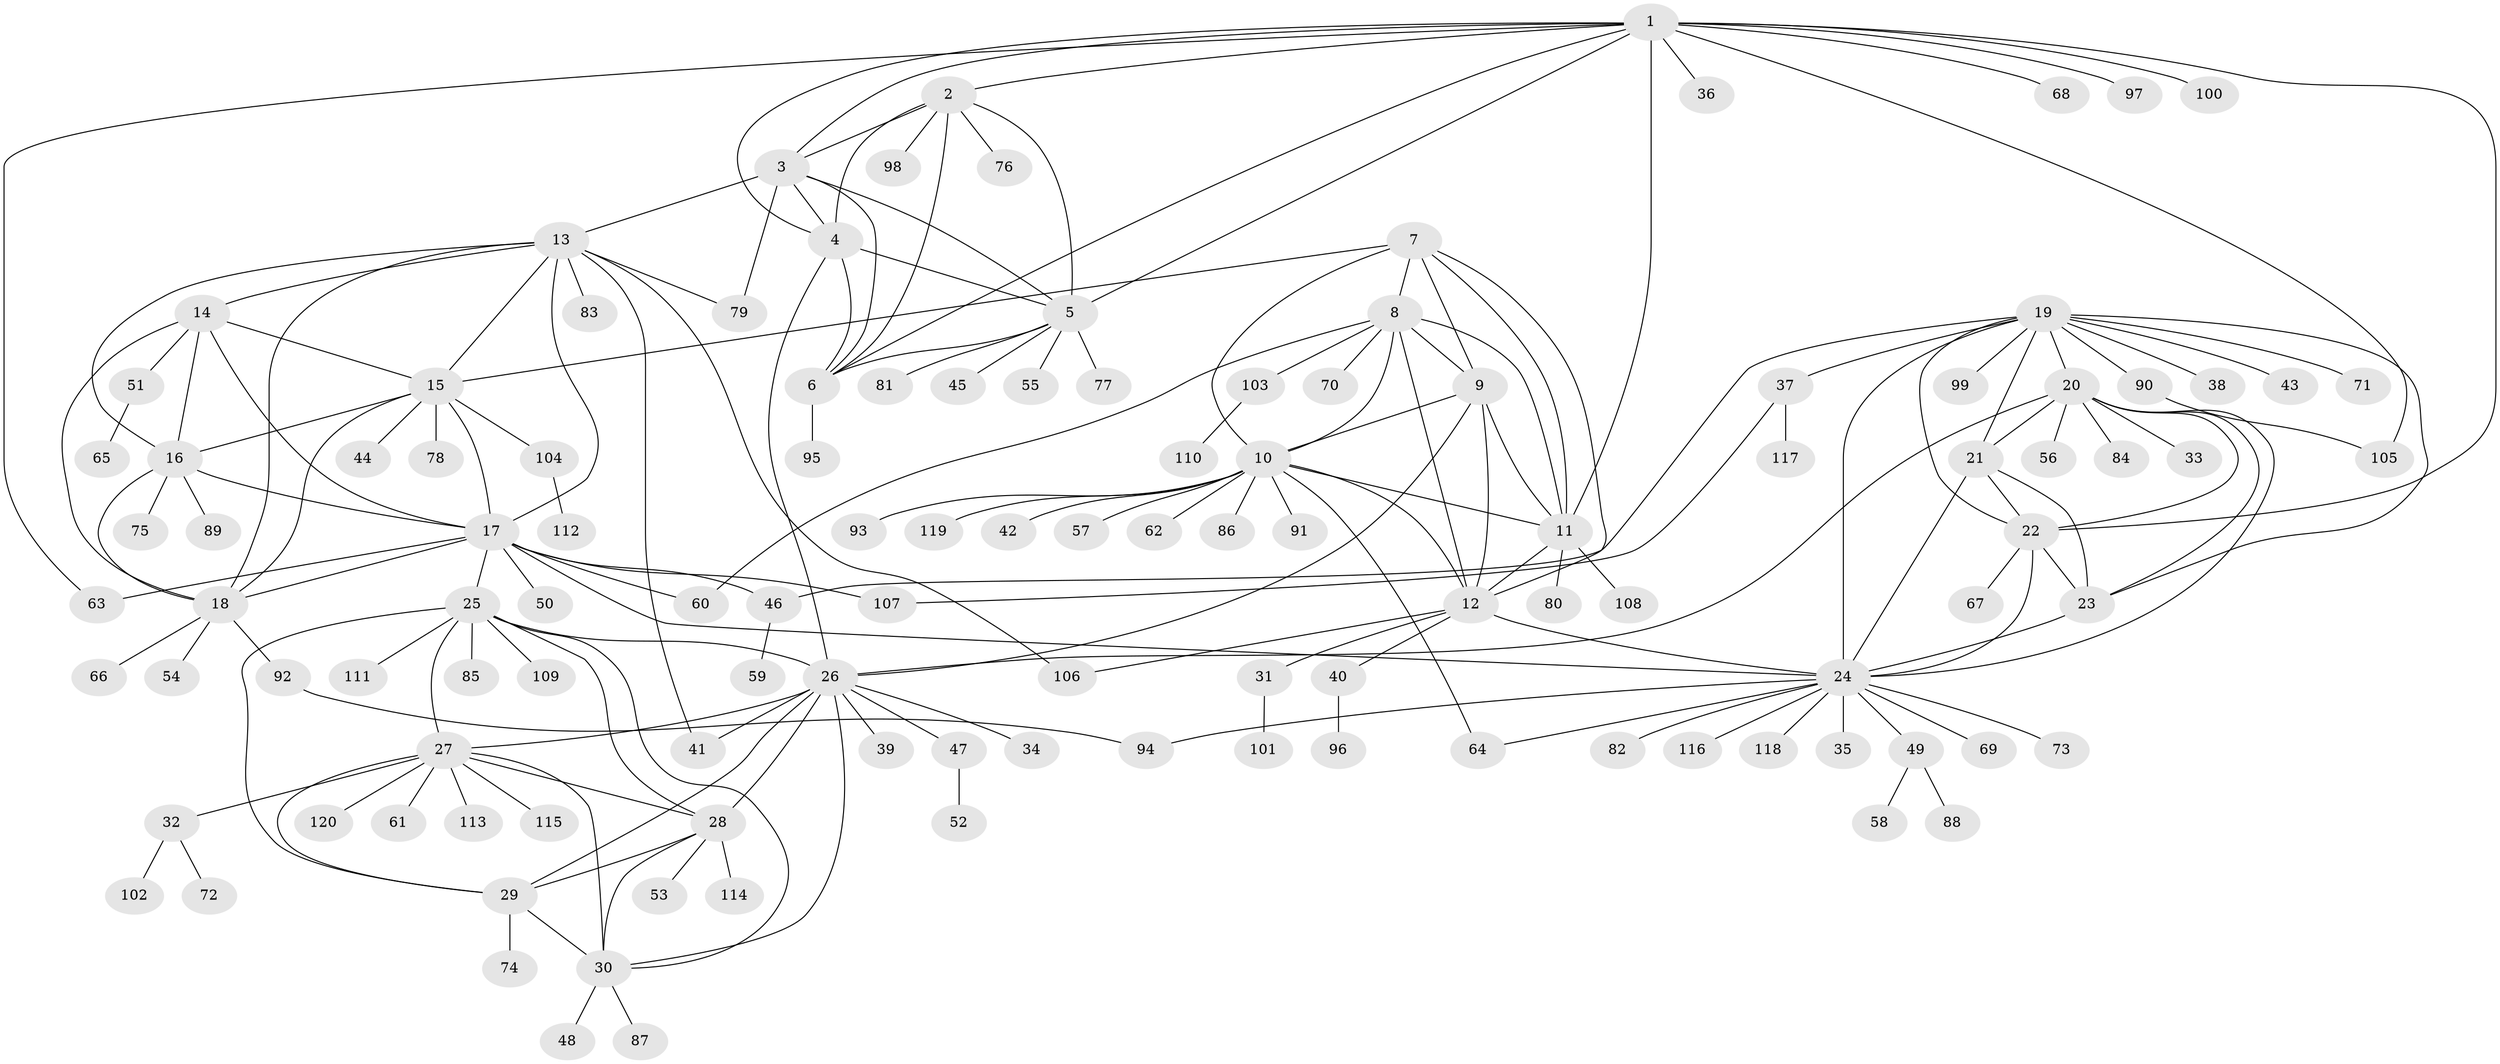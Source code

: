 // Generated by graph-tools (version 1.1) at 2025/26/03/09/25 03:26:47]
// undirected, 120 vertices, 185 edges
graph export_dot {
graph [start="1"]
  node [color=gray90,style=filled];
  1;
  2;
  3;
  4;
  5;
  6;
  7;
  8;
  9;
  10;
  11;
  12;
  13;
  14;
  15;
  16;
  17;
  18;
  19;
  20;
  21;
  22;
  23;
  24;
  25;
  26;
  27;
  28;
  29;
  30;
  31;
  32;
  33;
  34;
  35;
  36;
  37;
  38;
  39;
  40;
  41;
  42;
  43;
  44;
  45;
  46;
  47;
  48;
  49;
  50;
  51;
  52;
  53;
  54;
  55;
  56;
  57;
  58;
  59;
  60;
  61;
  62;
  63;
  64;
  65;
  66;
  67;
  68;
  69;
  70;
  71;
  72;
  73;
  74;
  75;
  76;
  77;
  78;
  79;
  80;
  81;
  82;
  83;
  84;
  85;
  86;
  87;
  88;
  89;
  90;
  91;
  92;
  93;
  94;
  95;
  96;
  97;
  98;
  99;
  100;
  101;
  102;
  103;
  104;
  105;
  106;
  107;
  108;
  109;
  110;
  111;
  112;
  113;
  114;
  115;
  116;
  117;
  118;
  119;
  120;
  1 -- 2;
  1 -- 3;
  1 -- 4;
  1 -- 5;
  1 -- 6;
  1 -- 11;
  1 -- 22;
  1 -- 36;
  1 -- 63;
  1 -- 68;
  1 -- 97;
  1 -- 100;
  1 -- 105;
  2 -- 3;
  2 -- 4;
  2 -- 5;
  2 -- 6;
  2 -- 76;
  2 -- 98;
  3 -- 4;
  3 -- 5;
  3 -- 6;
  3 -- 13;
  3 -- 79;
  4 -- 5;
  4 -- 6;
  4 -- 26;
  5 -- 6;
  5 -- 45;
  5 -- 55;
  5 -- 77;
  5 -- 81;
  6 -- 95;
  7 -- 8;
  7 -- 9;
  7 -- 10;
  7 -- 11;
  7 -- 12;
  7 -- 15;
  8 -- 9;
  8 -- 10;
  8 -- 11;
  8 -- 12;
  8 -- 60;
  8 -- 70;
  8 -- 103;
  9 -- 10;
  9 -- 11;
  9 -- 12;
  9 -- 26;
  10 -- 11;
  10 -- 12;
  10 -- 42;
  10 -- 57;
  10 -- 62;
  10 -- 64;
  10 -- 86;
  10 -- 91;
  10 -- 93;
  10 -- 119;
  11 -- 12;
  11 -- 80;
  11 -- 108;
  12 -- 24;
  12 -- 31;
  12 -- 40;
  12 -- 106;
  13 -- 14;
  13 -- 15;
  13 -- 16;
  13 -- 17;
  13 -- 18;
  13 -- 41;
  13 -- 79;
  13 -- 83;
  13 -- 106;
  14 -- 15;
  14 -- 16;
  14 -- 17;
  14 -- 18;
  14 -- 51;
  15 -- 16;
  15 -- 17;
  15 -- 18;
  15 -- 44;
  15 -- 78;
  15 -- 104;
  16 -- 17;
  16 -- 18;
  16 -- 75;
  16 -- 89;
  17 -- 18;
  17 -- 24;
  17 -- 25;
  17 -- 46;
  17 -- 50;
  17 -- 60;
  17 -- 63;
  17 -- 107;
  18 -- 54;
  18 -- 66;
  18 -- 92;
  19 -- 20;
  19 -- 21;
  19 -- 22;
  19 -- 23;
  19 -- 24;
  19 -- 37;
  19 -- 38;
  19 -- 43;
  19 -- 46;
  19 -- 71;
  19 -- 90;
  19 -- 99;
  20 -- 21;
  20 -- 22;
  20 -- 23;
  20 -- 24;
  20 -- 26;
  20 -- 33;
  20 -- 56;
  20 -- 84;
  21 -- 22;
  21 -- 23;
  21 -- 24;
  22 -- 23;
  22 -- 24;
  22 -- 67;
  23 -- 24;
  24 -- 35;
  24 -- 49;
  24 -- 64;
  24 -- 69;
  24 -- 73;
  24 -- 82;
  24 -- 94;
  24 -- 116;
  24 -- 118;
  25 -- 26;
  25 -- 27;
  25 -- 28;
  25 -- 29;
  25 -- 30;
  25 -- 85;
  25 -- 109;
  25 -- 111;
  26 -- 27;
  26 -- 28;
  26 -- 29;
  26 -- 30;
  26 -- 34;
  26 -- 39;
  26 -- 41;
  26 -- 47;
  27 -- 28;
  27 -- 29;
  27 -- 30;
  27 -- 32;
  27 -- 61;
  27 -- 113;
  27 -- 115;
  27 -- 120;
  28 -- 29;
  28 -- 30;
  28 -- 53;
  28 -- 114;
  29 -- 30;
  29 -- 74;
  30 -- 48;
  30 -- 87;
  31 -- 101;
  32 -- 72;
  32 -- 102;
  37 -- 107;
  37 -- 117;
  40 -- 96;
  46 -- 59;
  47 -- 52;
  49 -- 58;
  49 -- 88;
  51 -- 65;
  90 -- 105;
  92 -- 94;
  103 -- 110;
  104 -- 112;
}

